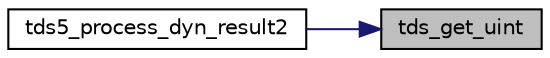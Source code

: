 digraph "tds_get_uint"
{
 // LATEX_PDF_SIZE
  edge [fontname="Helvetica",fontsize="10",labelfontname="Helvetica",labelfontsize="10"];
  node [fontname="Helvetica",fontsize="10",shape=record];
  rankdir="RL";
  Node1 [label="tds_get_uint",height=0.2,width=0.4,color="black", fillcolor="grey75", style="filled", fontcolor="black",tooltip="Get an int32 from the server."];
  Node1 -> Node2 [dir="back",color="midnightblue",fontsize="10",style="solid",fontname="Helvetica"];
  Node2 [label="tds5_process_dyn_result2",height=0.2,width=0.4,color="black", fillcolor="white", style="filled",URL="$a00565.html#gae688b515631141acfbc41bbb91c8b921",tooltip="Process new TDS 5.0 token for describing output parameters."];
}
